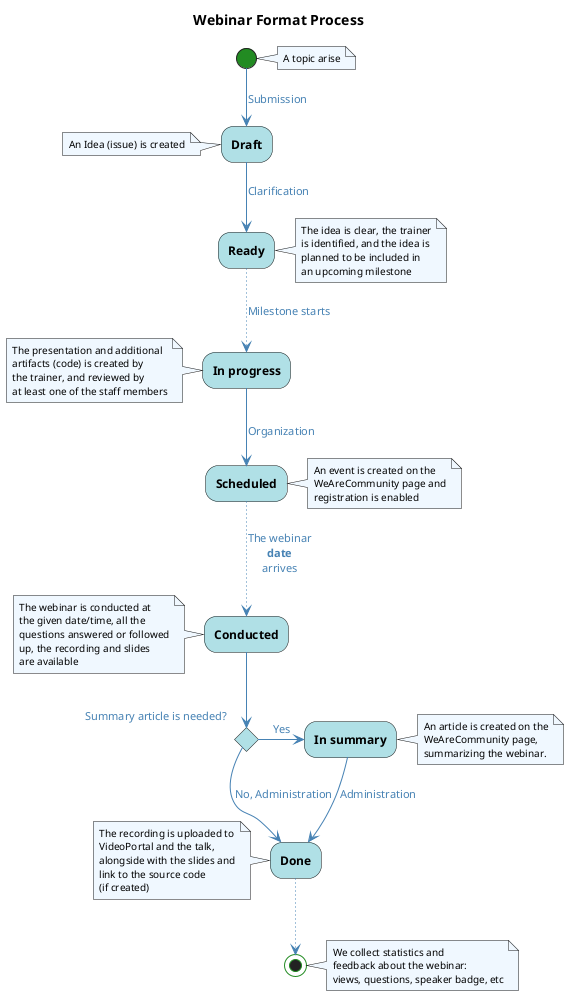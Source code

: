 @startuml

title Webinar Format Process

skinparam defaultFontName Ubuntu Light
skinparam backgroundColor transparent

skinparam activity {
    BackgroundColor PowderBlue
    StartColor ForestGreen
    EndColor ForestGreen
    FontStyle bold
}

skinparam arrow {
    Color SteelBlue
    FontColor SteelBlue
}

skinparam note {
    BackgroundColor AliceBlue
    FontSize 10
}

note right
    A topic arise
end note

(*) -->[Submission] Draft

note left
    An Idea (issue) is created
end note

-->[Clarification] Ready

note right
    The idea is clear, the trainer
    is identified, and the idea is
    planned to be included in
    an upcoming milestone
end note

..>[Milestone starts] In progress

note left
    The presentation and additional
    artifacts (code) is created by
    the trainer, and reviewed by
    at least one of the staff members
end note

-->[Organization] Scheduled

note right
    An event is created on the
    WeAreCommunity page and
    registration is enabled
end note

..>[The webinar\n**date**\narrives] Conducted

note left
    The webinar is conducted at
    the given date/time, all the
    questions answered or followed
    up, the recording and slides
    are available
end note

if "Summary article is needed?" then
    -right->[Yes] In summary

    note right
        An article is created on the
        WeAreCommunity page,
        summarizing the webinar.
    end note

    -->[Administration] Done
else
    -->[No, Administration] Done
endif

note left
    The recording is uploaded to
    VideoPortal and the talk,
    alongside with the slides and
    link to the source code
    (if created)
end note

..> (*)

note right
    We collect statistics and
    feedback about the webinar:
    views, questions, speaker badge, etc
end note

@enduml